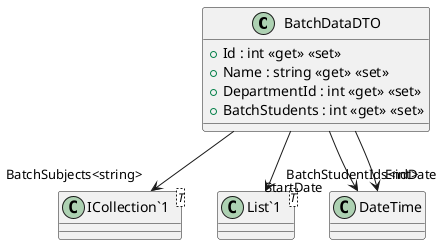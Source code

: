 @startuml
class BatchDataDTO {
    + Id : int <<get>> <<set>>
    + Name : string <<get>> <<set>>
    + DepartmentId : int <<get>> <<set>>
    + BatchStudents : int <<get>> <<set>>
}
class "ICollection`1"<T> {
}
class "List`1"<T> {
}
BatchDataDTO --> "StartDate" DateTime
BatchDataDTO --> "EndDate" DateTime
BatchDataDTO --> "BatchSubjects<string>" "ICollection`1"
BatchDataDTO --> "BatchStudentIds<int>" "List`1"
@enduml
